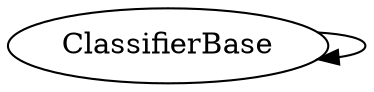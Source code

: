 /* Created by mdot for Matlab */
digraph m2html {
  ClassifierBase -> ClassifierBase;

  ClassifierBase [URL="ClassifierBase.html"];
}